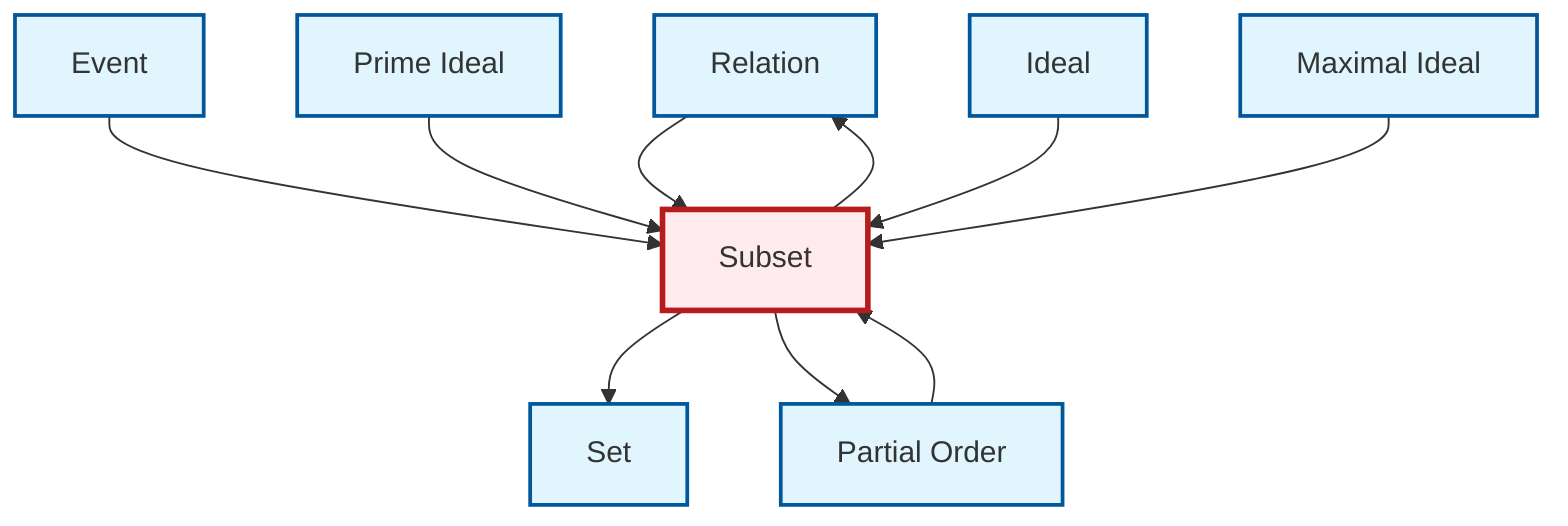 graph TD
    classDef definition fill:#e1f5fe,stroke:#01579b,stroke-width:2px
    classDef theorem fill:#f3e5f5,stroke:#4a148c,stroke-width:2px
    classDef axiom fill:#fff3e0,stroke:#e65100,stroke-width:2px
    classDef example fill:#e8f5e9,stroke:#1b5e20,stroke-width:2px
    classDef current fill:#ffebee,stroke:#b71c1c,stroke-width:3px
    def-relation["Relation"]:::definition
    def-maximal-ideal["Maximal Ideal"]:::definition
    def-event["Event"]:::definition
    def-subset["Subset"]:::definition
    def-partial-order["Partial Order"]:::definition
    def-prime-ideal["Prime Ideal"]:::definition
    def-ideal["Ideal"]:::definition
    def-set["Set"]:::definition
    def-partial-order --> def-subset
    def-event --> def-subset
    def-subset --> def-relation
    def-relation --> def-subset
    def-prime-ideal --> def-subset
    def-subset --> def-set
    def-ideal --> def-subset
    def-subset --> def-partial-order
    def-maximal-ideal --> def-subset
    class def-subset current